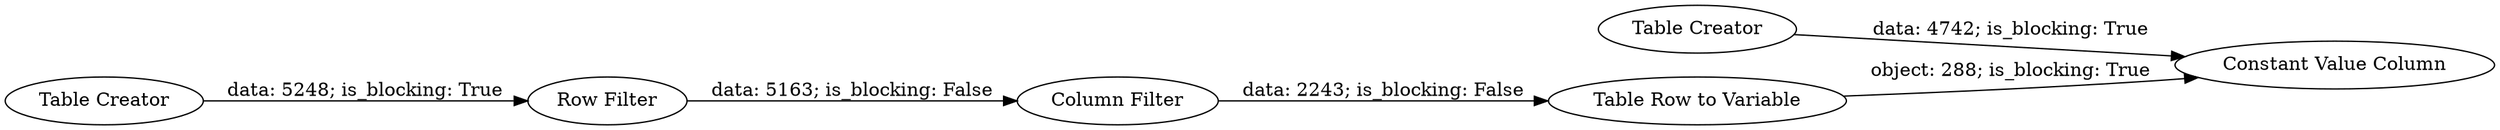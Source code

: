digraph {
	"710841954583637104_6" [label="Table Row to Variable"]
	"710841954583637104_1" [label="Table Creator"]
	"710841954583637104_4" [label="Constant Value Column"]
	"710841954583637104_2" [label="Row Filter"]
	"710841954583637104_3" [label="Column Filter"]
	"710841954583637104_5" [label="Table Creator"]
	"710841954583637104_2" -> "710841954583637104_3" [label="data: 5163; is_blocking: False"]
	"710841954583637104_5" -> "710841954583637104_4" [label="data: 4742; is_blocking: True"]
	"710841954583637104_3" -> "710841954583637104_6" [label="data: 2243; is_blocking: False"]
	"710841954583637104_6" -> "710841954583637104_4" [label="object: 288; is_blocking: True"]
	"710841954583637104_1" -> "710841954583637104_2" [label="data: 5248; is_blocking: True"]
	rankdir=LR
}

